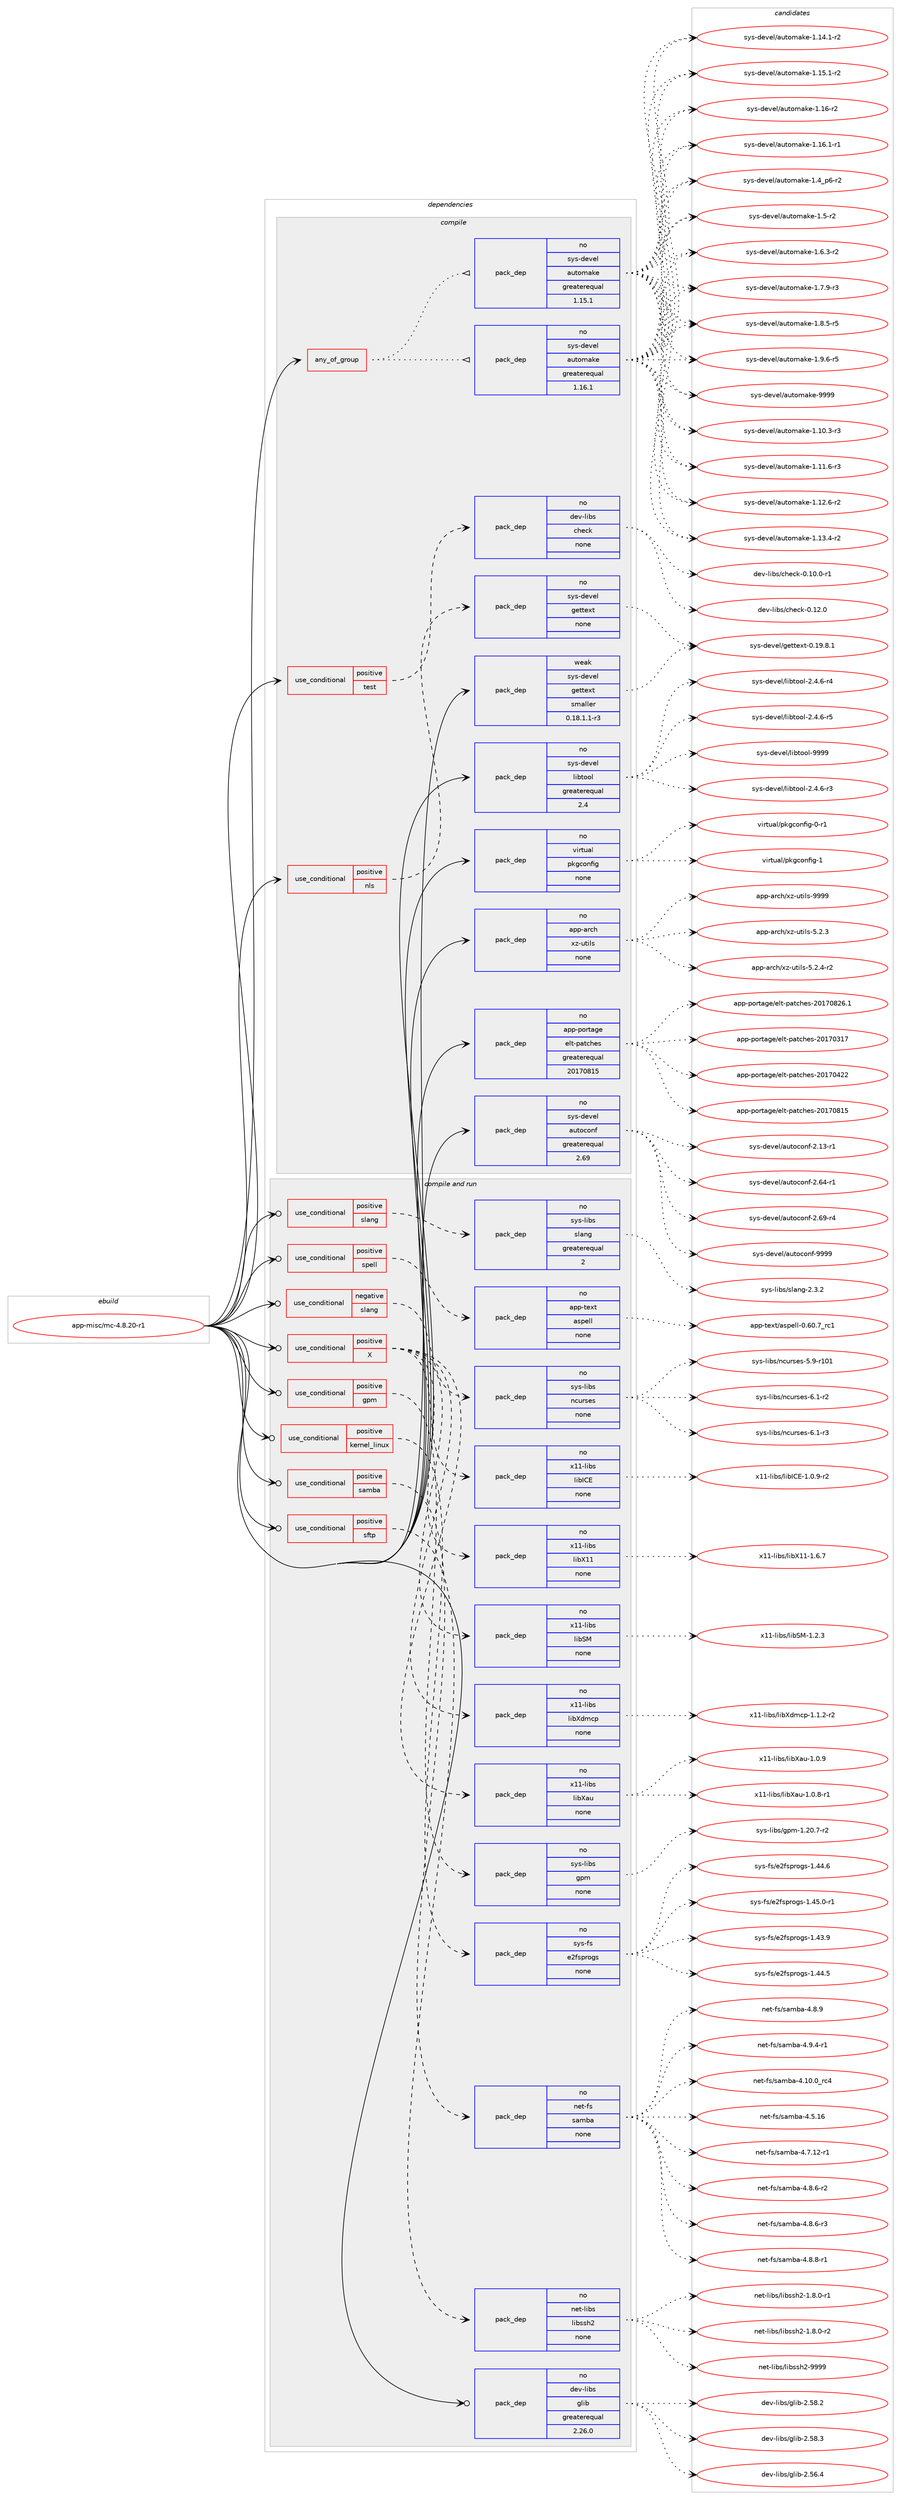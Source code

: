 digraph prolog {

# *************
# Graph options
# *************

newrank=true;
concentrate=true;
compound=true;
graph [rankdir=LR,fontname=Helvetica,fontsize=10,ranksep=1.5];#, ranksep=2.5, nodesep=0.2];
edge  [arrowhead=vee];
node  [fontname=Helvetica,fontsize=10];

# **********
# The ebuild
# **********

subgraph cluster_leftcol {
color=gray;
rank=same;
label=<<i>ebuild</i>>;
id [label="app-misc/mc-4.8.20-r1", color=red, width=4, href="../app-misc/mc-4.8.20-r1.svg"];
}

# ****************
# The dependencies
# ****************

subgraph cluster_midcol {
color=gray;
label=<<i>dependencies</i>>;
subgraph cluster_compile {
fillcolor="#eeeeee";
style=filled;
label=<<i>compile</i>>;
subgraph any19687 {
dependency1300010 [label=<<TABLE BORDER="0" CELLBORDER="1" CELLSPACING="0" CELLPADDING="4"><TR><TD CELLPADDING="10">any_of_group</TD></TR></TABLE>>, shape=none, color=red];subgraph pack926176 {
dependency1300011 [label=<<TABLE BORDER="0" CELLBORDER="1" CELLSPACING="0" CELLPADDING="4" WIDTH="220"><TR><TD ROWSPAN="6" CELLPADDING="30">pack_dep</TD></TR><TR><TD WIDTH="110">no</TD></TR><TR><TD>sys-devel</TD></TR><TR><TD>automake</TD></TR><TR><TD>greaterequal</TD></TR><TR><TD>1.16.1</TD></TR></TABLE>>, shape=none, color=blue];
}
dependency1300010:e -> dependency1300011:w [weight=20,style="dotted",arrowhead="oinv"];
subgraph pack926177 {
dependency1300012 [label=<<TABLE BORDER="0" CELLBORDER="1" CELLSPACING="0" CELLPADDING="4" WIDTH="220"><TR><TD ROWSPAN="6" CELLPADDING="30">pack_dep</TD></TR><TR><TD WIDTH="110">no</TD></TR><TR><TD>sys-devel</TD></TR><TR><TD>automake</TD></TR><TR><TD>greaterequal</TD></TR><TR><TD>1.15.1</TD></TR></TABLE>>, shape=none, color=blue];
}
dependency1300010:e -> dependency1300012:w [weight=20,style="dotted",arrowhead="oinv"];
}
id:e -> dependency1300010:w [weight=20,style="solid",arrowhead="vee"];
subgraph cond353605 {
dependency1300013 [label=<<TABLE BORDER="0" CELLBORDER="1" CELLSPACING="0" CELLPADDING="4"><TR><TD ROWSPAN="3" CELLPADDING="10">use_conditional</TD></TR><TR><TD>positive</TD></TR><TR><TD>nls</TD></TR></TABLE>>, shape=none, color=red];
subgraph pack926178 {
dependency1300014 [label=<<TABLE BORDER="0" CELLBORDER="1" CELLSPACING="0" CELLPADDING="4" WIDTH="220"><TR><TD ROWSPAN="6" CELLPADDING="30">pack_dep</TD></TR><TR><TD WIDTH="110">no</TD></TR><TR><TD>sys-devel</TD></TR><TR><TD>gettext</TD></TR><TR><TD>none</TD></TR><TR><TD></TD></TR></TABLE>>, shape=none, color=blue];
}
dependency1300013:e -> dependency1300014:w [weight=20,style="dashed",arrowhead="vee"];
}
id:e -> dependency1300013:w [weight=20,style="solid",arrowhead="vee"];
subgraph cond353606 {
dependency1300015 [label=<<TABLE BORDER="0" CELLBORDER="1" CELLSPACING="0" CELLPADDING="4"><TR><TD ROWSPAN="3" CELLPADDING="10">use_conditional</TD></TR><TR><TD>positive</TD></TR><TR><TD>test</TD></TR></TABLE>>, shape=none, color=red];
subgraph pack926179 {
dependency1300016 [label=<<TABLE BORDER="0" CELLBORDER="1" CELLSPACING="0" CELLPADDING="4" WIDTH="220"><TR><TD ROWSPAN="6" CELLPADDING="30">pack_dep</TD></TR><TR><TD WIDTH="110">no</TD></TR><TR><TD>dev-libs</TD></TR><TR><TD>check</TD></TR><TR><TD>none</TD></TR><TR><TD></TD></TR></TABLE>>, shape=none, color=blue];
}
dependency1300015:e -> dependency1300016:w [weight=20,style="dashed",arrowhead="vee"];
}
id:e -> dependency1300015:w [weight=20,style="solid",arrowhead="vee"];
subgraph pack926180 {
dependency1300017 [label=<<TABLE BORDER="0" CELLBORDER="1" CELLSPACING="0" CELLPADDING="4" WIDTH="220"><TR><TD ROWSPAN="6" CELLPADDING="30">pack_dep</TD></TR><TR><TD WIDTH="110">no</TD></TR><TR><TD>app-arch</TD></TR><TR><TD>xz-utils</TD></TR><TR><TD>none</TD></TR><TR><TD></TD></TR></TABLE>>, shape=none, color=blue];
}
id:e -> dependency1300017:w [weight=20,style="solid",arrowhead="vee"];
subgraph pack926181 {
dependency1300018 [label=<<TABLE BORDER="0" CELLBORDER="1" CELLSPACING="0" CELLPADDING="4" WIDTH="220"><TR><TD ROWSPAN="6" CELLPADDING="30">pack_dep</TD></TR><TR><TD WIDTH="110">no</TD></TR><TR><TD>app-portage</TD></TR><TR><TD>elt-patches</TD></TR><TR><TD>greaterequal</TD></TR><TR><TD>20170815</TD></TR></TABLE>>, shape=none, color=blue];
}
id:e -> dependency1300018:w [weight=20,style="solid",arrowhead="vee"];
subgraph pack926182 {
dependency1300019 [label=<<TABLE BORDER="0" CELLBORDER="1" CELLSPACING="0" CELLPADDING="4" WIDTH="220"><TR><TD ROWSPAN="6" CELLPADDING="30">pack_dep</TD></TR><TR><TD WIDTH="110">no</TD></TR><TR><TD>sys-devel</TD></TR><TR><TD>autoconf</TD></TR><TR><TD>greaterequal</TD></TR><TR><TD>2.69</TD></TR></TABLE>>, shape=none, color=blue];
}
id:e -> dependency1300019:w [weight=20,style="solid",arrowhead="vee"];
subgraph pack926183 {
dependency1300020 [label=<<TABLE BORDER="0" CELLBORDER="1" CELLSPACING="0" CELLPADDING="4" WIDTH="220"><TR><TD ROWSPAN="6" CELLPADDING="30">pack_dep</TD></TR><TR><TD WIDTH="110">no</TD></TR><TR><TD>sys-devel</TD></TR><TR><TD>libtool</TD></TR><TR><TD>greaterequal</TD></TR><TR><TD>2.4</TD></TR></TABLE>>, shape=none, color=blue];
}
id:e -> dependency1300020:w [weight=20,style="solid",arrowhead="vee"];
subgraph pack926184 {
dependency1300021 [label=<<TABLE BORDER="0" CELLBORDER="1" CELLSPACING="0" CELLPADDING="4" WIDTH="220"><TR><TD ROWSPAN="6" CELLPADDING="30">pack_dep</TD></TR><TR><TD WIDTH="110">no</TD></TR><TR><TD>virtual</TD></TR><TR><TD>pkgconfig</TD></TR><TR><TD>none</TD></TR><TR><TD></TD></TR></TABLE>>, shape=none, color=blue];
}
id:e -> dependency1300021:w [weight=20,style="solid",arrowhead="vee"];
subgraph pack926185 {
dependency1300022 [label=<<TABLE BORDER="0" CELLBORDER="1" CELLSPACING="0" CELLPADDING="4" WIDTH="220"><TR><TD ROWSPAN="6" CELLPADDING="30">pack_dep</TD></TR><TR><TD WIDTH="110">weak</TD></TR><TR><TD>sys-devel</TD></TR><TR><TD>gettext</TD></TR><TR><TD>smaller</TD></TR><TR><TD>0.18.1.1-r3</TD></TR></TABLE>>, shape=none, color=blue];
}
id:e -> dependency1300022:w [weight=20,style="solid",arrowhead="vee"];
}
subgraph cluster_compileandrun {
fillcolor="#eeeeee";
style=filled;
label=<<i>compile and run</i>>;
subgraph cond353607 {
dependency1300023 [label=<<TABLE BORDER="0" CELLBORDER="1" CELLSPACING="0" CELLPADDING="4"><TR><TD ROWSPAN="3" CELLPADDING="10">use_conditional</TD></TR><TR><TD>negative</TD></TR><TR><TD>slang</TD></TR></TABLE>>, shape=none, color=red];
subgraph pack926186 {
dependency1300024 [label=<<TABLE BORDER="0" CELLBORDER="1" CELLSPACING="0" CELLPADDING="4" WIDTH="220"><TR><TD ROWSPAN="6" CELLPADDING="30">pack_dep</TD></TR><TR><TD WIDTH="110">no</TD></TR><TR><TD>sys-libs</TD></TR><TR><TD>ncurses</TD></TR><TR><TD>none</TD></TR><TR><TD></TD></TR></TABLE>>, shape=none, color=blue];
}
dependency1300023:e -> dependency1300024:w [weight=20,style="dashed",arrowhead="vee"];
}
id:e -> dependency1300023:w [weight=20,style="solid",arrowhead="odotvee"];
subgraph cond353608 {
dependency1300025 [label=<<TABLE BORDER="0" CELLBORDER="1" CELLSPACING="0" CELLPADDING="4"><TR><TD ROWSPAN="3" CELLPADDING="10">use_conditional</TD></TR><TR><TD>positive</TD></TR><TR><TD>X</TD></TR></TABLE>>, shape=none, color=red];
subgraph pack926187 {
dependency1300026 [label=<<TABLE BORDER="0" CELLBORDER="1" CELLSPACING="0" CELLPADDING="4" WIDTH="220"><TR><TD ROWSPAN="6" CELLPADDING="30">pack_dep</TD></TR><TR><TD WIDTH="110">no</TD></TR><TR><TD>x11-libs</TD></TR><TR><TD>libX11</TD></TR><TR><TD>none</TD></TR><TR><TD></TD></TR></TABLE>>, shape=none, color=blue];
}
dependency1300025:e -> dependency1300026:w [weight=20,style="dashed",arrowhead="vee"];
subgraph pack926188 {
dependency1300027 [label=<<TABLE BORDER="0" CELLBORDER="1" CELLSPACING="0" CELLPADDING="4" WIDTH="220"><TR><TD ROWSPAN="6" CELLPADDING="30">pack_dep</TD></TR><TR><TD WIDTH="110">no</TD></TR><TR><TD>x11-libs</TD></TR><TR><TD>libICE</TD></TR><TR><TD>none</TD></TR><TR><TD></TD></TR></TABLE>>, shape=none, color=blue];
}
dependency1300025:e -> dependency1300027:w [weight=20,style="dashed",arrowhead="vee"];
subgraph pack926189 {
dependency1300028 [label=<<TABLE BORDER="0" CELLBORDER="1" CELLSPACING="0" CELLPADDING="4" WIDTH="220"><TR><TD ROWSPAN="6" CELLPADDING="30">pack_dep</TD></TR><TR><TD WIDTH="110">no</TD></TR><TR><TD>x11-libs</TD></TR><TR><TD>libXau</TD></TR><TR><TD>none</TD></TR><TR><TD></TD></TR></TABLE>>, shape=none, color=blue];
}
dependency1300025:e -> dependency1300028:w [weight=20,style="dashed",arrowhead="vee"];
subgraph pack926190 {
dependency1300029 [label=<<TABLE BORDER="0" CELLBORDER="1" CELLSPACING="0" CELLPADDING="4" WIDTH="220"><TR><TD ROWSPAN="6" CELLPADDING="30">pack_dep</TD></TR><TR><TD WIDTH="110">no</TD></TR><TR><TD>x11-libs</TD></TR><TR><TD>libXdmcp</TD></TR><TR><TD>none</TD></TR><TR><TD></TD></TR></TABLE>>, shape=none, color=blue];
}
dependency1300025:e -> dependency1300029:w [weight=20,style="dashed",arrowhead="vee"];
subgraph pack926191 {
dependency1300030 [label=<<TABLE BORDER="0" CELLBORDER="1" CELLSPACING="0" CELLPADDING="4" WIDTH="220"><TR><TD ROWSPAN="6" CELLPADDING="30">pack_dep</TD></TR><TR><TD WIDTH="110">no</TD></TR><TR><TD>x11-libs</TD></TR><TR><TD>libSM</TD></TR><TR><TD>none</TD></TR><TR><TD></TD></TR></TABLE>>, shape=none, color=blue];
}
dependency1300025:e -> dependency1300030:w [weight=20,style="dashed",arrowhead="vee"];
}
id:e -> dependency1300025:w [weight=20,style="solid",arrowhead="odotvee"];
subgraph cond353609 {
dependency1300031 [label=<<TABLE BORDER="0" CELLBORDER="1" CELLSPACING="0" CELLPADDING="4"><TR><TD ROWSPAN="3" CELLPADDING="10">use_conditional</TD></TR><TR><TD>positive</TD></TR><TR><TD>gpm</TD></TR></TABLE>>, shape=none, color=red];
subgraph pack926192 {
dependency1300032 [label=<<TABLE BORDER="0" CELLBORDER="1" CELLSPACING="0" CELLPADDING="4" WIDTH="220"><TR><TD ROWSPAN="6" CELLPADDING="30">pack_dep</TD></TR><TR><TD WIDTH="110">no</TD></TR><TR><TD>sys-libs</TD></TR><TR><TD>gpm</TD></TR><TR><TD>none</TD></TR><TR><TD></TD></TR></TABLE>>, shape=none, color=blue];
}
dependency1300031:e -> dependency1300032:w [weight=20,style="dashed",arrowhead="vee"];
}
id:e -> dependency1300031:w [weight=20,style="solid",arrowhead="odotvee"];
subgraph cond353610 {
dependency1300033 [label=<<TABLE BORDER="0" CELLBORDER="1" CELLSPACING="0" CELLPADDING="4"><TR><TD ROWSPAN="3" CELLPADDING="10">use_conditional</TD></TR><TR><TD>positive</TD></TR><TR><TD>kernel_linux</TD></TR></TABLE>>, shape=none, color=red];
subgraph pack926193 {
dependency1300034 [label=<<TABLE BORDER="0" CELLBORDER="1" CELLSPACING="0" CELLPADDING="4" WIDTH="220"><TR><TD ROWSPAN="6" CELLPADDING="30">pack_dep</TD></TR><TR><TD WIDTH="110">no</TD></TR><TR><TD>sys-fs</TD></TR><TR><TD>e2fsprogs</TD></TR><TR><TD>none</TD></TR><TR><TD></TD></TR></TABLE>>, shape=none, color=blue];
}
dependency1300033:e -> dependency1300034:w [weight=20,style="dashed",arrowhead="vee"];
}
id:e -> dependency1300033:w [weight=20,style="solid",arrowhead="odotvee"];
subgraph cond353611 {
dependency1300035 [label=<<TABLE BORDER="0" CELLBORDER="1" CELLSPACING="0" CELLPADDING="4"><TR><TD ROWSPAN="3" CELLPADDING="10">use_conditional</TD></TR><TR><TD>positive</TD></TR><TR><TD>samba</TD></TR></TABLE>>, shape=none, color=red];
subgraph pack926194 {
dependency1300036 [label=<<TABLE BORDER="0" CELLBORDER="1" CELLSPACING="0" CELLPADDING="4" WIDTH="220"><TR><TD ROWSPAN="6" CELLPADDING="30">pack_dep</TD></TR><TR><TD WIDTH="110">no</TD></TR><TR><TD>net-fs</TD></TR><TR><TD>samba</TD></TR><TR><TD>none</TD></TR><TR><TD></TD></TR></TABLE>>, shape=none, color=blue];
}
dependency1300035:e -> dependency1300036:w [weight=20,style="dashed",arrowhead="vee"];
}
id:e -> dependency1300035:w [weight=20,style="solid",arrowhead="odotvee"];
subgraph cond353612 {
dependency1300037 [label=<<TABLE BORDER="0" CELLBORDER="1" CELLSPACING="0" CELLPADDING="4"><TR><TD ROWSPAN="3" CELLPADDING="10">use_conditional</TD></TR><TR><TD>positive</TD></TR><TR><TD>sftp</TD></TR></TABLE>>, shape=none, color=red];
subgraph pack926195 {
dependency1300038 [label=<<TABLE BORDER="0" CELLBORDER="1" CELLSPACING="0" CELLPADDING="4" WIDTH="220"><TR><TD ROWSPAN="6" CELLPADDING="30">pack_dep</TD></TR><TR><TD WIDTH="110">no</TD></TR><TR><TD>net-libs</TD></TR><TR><TD>libssh2</TD></TR><TR><TD>none</TD></TR><TR><TD></TD></TR></TABLE>>, shape=none, color=blue];
}
dependency1300037:e -> dependency1300038:w [weight=20,style="dashed",arrowhead="vee"];
}
id:e -> dependency1300037:w [weight=20,style="solid",arrowhead="odotvee"];
subgraph cond353613 {
dependency1300039 [label=<<TABLE BORDER="0" CELLBORDER="1" CELLSPACING="0" CELLPADDING="4"><TR><TD ROWSPAN="3" CELLPADDING="10">use_conditional</TD></TR><TR><TD>positive</TD></TR><TR><TD>slang</TD></TR></TABLE>>, shape=none, color=red];
subgraph pack926196 {
dependency1300040 [label=<<TABLE BORDER="0" CELLBORDER="1" CELLSPACING="0" CELLPADDING="4" WIDTH="220"><TR><TD ROWSPAN="6" CELLPADDING="30">pack_dep</TD></TR><TR><TD WIDTH="110">no</TD></TR><TR><TD>sys-libs</TD></TR><TR><TD>slang</TD></TR><TR><TD>greaterequal</TD></TR><TR><TD>2</TD></TR></TABLE>>, shape=none, color=blue];
}
dependency1300039:e -> dependency1300040:w [weight=20,style="dashed",arrowhead="vee"];
}
id:e -> dependency1300039:w [weight=20,style="solid",arrowhead="odotvee"];
subgraph cond353614 {
dependency1300041 [label=<<TABLE BORDER="0" CELLBORDER="1" CELLSPACING="0" CELLPADDING="4"><TR><TD ROWSPAN="3" CELLPADDING="10">use_conditional</TD></TR><TR><TD>positive</TD></TR><TR><TD>spell</TD></TR></TABLE>>, shape=none, color=red];
subgraph pack926197 {
dependency1300042 [label=<<TABLE BORDER="0" CELLBORDER="1" CELLSPACING="0" CELLPADDING="4" WIDTH="220"><TR><TD ROWSPAN="6" CELLPADDING="30">pack_dep</TD></TR><TR><TD WIDTH="110">no</TD></TR><TR><TD>app-text</TD></TR><TR><TD>aspell</TD></TR><TR><TD>none</TD></TR><TR><TD></TD></TR></TABLE>>, shape=none, color=blue];
}
dependency1300041:e -> dependency1300042:w [weight=20,style="dashed",arrowhead="vee"];
}
id:e -> dependency1300041:w [weight=20,style="solid",arrowhead="odotvee"];
subgraph pack926198 {
dependency1300043 [label=<<TABLE BORDER="0" CELLBORDER="1" CELLSPACING="0" CELLPADDING="4" WIDTH="220"><TR><TD ROWSPAN="6" CELLPADDING="30">pack_dep</TD></TR><TR><TD WIDTH="110">no</TD></TR><TR><TD>dev-libs</TD></TR><TR><TD>glib</TD></TR><TR><TD>greaterequal</TD></TR><TR><TD>2.26.0</TD></TR></TABLE>>, shape=none, color=blue];
}
id:e -> dependency1300043:w [weight=20,style="solid",arrowhead="odotvee"];
}
subgraph cluster_run {
fillcolor="#eeeeee";
style=filled;
label=<<i>run</i>>;
}
}

# **************
# The candidates
# **************

subgraph cluster_choices {
rank=same;
color=gray;
label=<<i>candidates</i>>;

subgraph choice926176 {
color=black;
nodesep=1;
choice11512111545100101118101108479711711611110997107101454946494846514511451 [label="sys-devel/automake-1.10.3-r3", color=red, width=4,href="../sys-devel/automake-1.10.3-r3.svg"];
choice11512111545100101118101108479711711611110997107101454946494946544511451 [label="sys-devel/automake-1.11.6-r3", color=red, width=4,href="../sys-devel/automake-1.11.6-r3.svg"];
choice11512111545100101118101108479711711611110997107101454946495046544511450 [label="sys-devel/automake-1.12.6-r2", color=red, width=4,href="../sys-devel/automake-1.12.6-r2.svg"];
choice11512111545100101118101108479711711611110997107101454946495146524511450 [label="sys-devel/automake-1.13.4-r2", color=red, width=4,href="../sys-devel/automake-1.13.4-r2.svg"];
choice11512111545100101118101108479711711611110997107101454946495246494511450 [label="sys-devel/automake-1.14.1-r2", color=red, width=4,href="../sys-devel/automake-1.14.1-r2.svg"];
choice11512111545100101118101108479711711611110997107101454946495346494511450 [label="sys-devel/automake-1.15.1-r2", color=red, width=4,href="../sys-devel/automake-1.15.1-r2.svg"];
choice1151211154510010111810110847971171161111099710710145494649544511450 [label="sys-devel/automake-1.16-r2", color=red, width=4,href="../sys-devel/automake-1.16-r2.svg"];
choice11512111545100101118101108479711711611110997107101454946495446494511449 [label="sys-devel/automake-1.16.1-r1", color=red, width=4,href="../sys-devel/automake-1.16.1-r1.svg"];
choice115121115451001011181011084797117116111109971071014549465295112544511450 [label="sys-devel/automake-1.4_p6-r2", color=red, width=4,href="../sys-devel/automake-1.4_p6-r2.svg"];
choice11512111545100101118101108479711711611110997107101454946534511450 [label="sys-devel/automake-1.5-r2", color=red, width=4,href="../sys-devel/automake-1.5-r2.svg"];
choice115121115451001011181011084797117116111109971071014549465446514511450 [label="sys-devel/automake-1.6.3-r2", color=red, width=4,href="../sys-devel/automake-1.6.3-r2.svg"];
choice115121115451001011181011084797117116111109971071014549465546574511451 [label="sys-devel/automake-1.7.9-r3", color=red, width=4,href="../sys-devel/automake-1.7.9-r3.svg"];
choice115121115451001011181011084797117116111109971071014549465646534511453 [label="sys-devel/automake-1.8.5-r5", color=red, width=4,href="../sys-devel/automake-1.8.5-r5.svg"];
choice115121115451001011181011084797117116111109971071014549465746544511453 [label="sys-devel/automake-1.9.6-r5", color=red, width=4,href="../sys-devel/automake-1.9.6-r5.svg"];
choice115121115451001011181011084797117116111109971071014557575757 [label="sys-devel/automake-9999", color=red, width=4,href="../sys-devel/automake-9999.svg"];
dependency1300011:e -> choice11512111545100101118101108479711711611110997107101454946494846514511451:w [style=dotted,weight="100"];
dependency1300011:e -> choice11512111545100101118101108479711711611110997107101454946494946544511451:w [style=dotted,weight="100"];
dependency1300011:e -> choice11512111545100101118101108479711711611110997107101454946495046544511450:w [style=dotted,weight="100"];
dependency1300011:e -> choice11512111545100101118101108479711711611110997107101454946495146524511450:w [style=dotted,weight="100"];
dependency1300011:e -> choice11512111545100101118101108479711711611110997107101454946495246494511450:w [style=dotted,weight="100"];
dependency1300011:e -> choice11512111545100101118101108479711711611110997107101454946495346494511450:w [style=dotted,weight="100"];
dependency1300011:e -> choice1151211154510010111810110847971171161111099710710145494649544511450:w [style=dotted,weight="100"];
dependency1300011:e -> choice11512111545100101118101108479711711611110997107101454946495446494511449:w [style=dotted,weight="100"];
dependency1300011:e -> choice115121115451001011181011084797117116111109971071014549465295112544511450:w [style=dotted,weight="100"];
dependency1300011:e -> choice11512111545100101118101108479711711611110997107101454946534511450:w [style=dotted,weight="100"];
dependency1300011:e -> choice115121115451001011181011084797117116111109971071014549465446514511450:w [style=dotted,weight="100"];
dependency1300011:e -> choice115121115451001011181011084797117116111109971071014549465546574511451:w [style=dotted,weight="100"];
dependency1300011:e -> choice115121115451001011181011084797117116111109971071014549465646534511453:w [style=dotted,weight="100"];
dependency1300011:e -> choice115121115451001011181011084797117116111109971071014549465746544511453:w [style=dotted,weight="100"];
dependency1300011:e -> choice115121115451001011181011084797117116111109971071014557575757:w [style=dotted,weight="100"];
}
subgraph choice926177 {
color=black;
nodesep=1;
choice11512111545100101118101108479711711611110997107101454946494846514511451 [label="sys-devel/automake-1.10.3-r3", color=red, width=4,href="../sys-devel/automake-1.10.3-r3.svg"];
choice11512111545100101118101108479711711611110997107101454946494946544511451 [label="sys-devel/automake-1.11.6-r3", color=red, width=4,href="../sys-devel/automake-1.11.6-r3.svg"];
choice11512111545100101118101108479711711611110997107101454946495046544511450 [label="sys-devel/automake-1.12.6-r2", color=red, width=4,href="../sys-devel/automake-1.12.6-r2.svg"];
choice11512111545100101118101108479711711611110997107101454946495146524511450 [label="sys-devel/automake-1.13.4-r2", color=red, width=4,href="../sys-devel/automake-1.13.4-r2.svg"];
choice11512111545100101118101108479711711611110997107101454946495246494511450 [label="sys-devel/automake-1.14.1-r2", color=red, width=4,href="../sys-devel/automake-1.14.1-r2.svg"];
choice11512111545100101118101108479711711611110997107101454946495346494511450 [label="sys-devel/automake-1.15.1-r2", color=red, width=4,href="../sys-devel/automake-1.15.1-r2.svg"];
choice1151211154510010111810110847971171161111099710710145494649544511450 [label="sys-devel/automake-1.16-r2", color=red, width=4,href="../sys-devel/automake-1.16-r2.svg"];
choice11512111545100101118101108479711711611110997107101454946495446494511449 [label="sys-devel/automake-1.16.1-r1", color=red, width=4,href="../sys-devel/automake-1.16.1-r1.svg"];
choice115121115451001011181011084797117116111109971071014549465295112544511450 [label="sys-devel/automake-1.4_p6-r2", color=red, width=4,href="../sys-devel/automake-1.4_p6-r2.svg"];
choice11512111545100101118101108479711711611110997107101454946534511450 [label="sys-devel/automake-1.5-r2", color=red, width=4,href="../sys-devel/automake-1.5-r2.svg"];
choice115121115451001011181011084797117116111109971071014549465446514511450 [label="sys-devel/automake-1.6.3-r2", color=red, width=4,href="../sys-devel/automake-1.6.3-r2.svg"];
choice115121115451001011181011084797117116111109971071014549465546574511451 [label="sys-devel/automake-1.7.9-r3", color=red, width=4,href="../sys-devel/automake-1.7.9-r3.svg"];
choice115121115451001011181011084797117116111109971071014549465646534511453 [label="sys-devel/automake-1.8.5-r5", color=red, width=4,href="../sys-devel/automake-1.8.5-r5.svg"];
choice115121115451001011181011084797117116111109971071014549465746544511453 [label="sys-devel/automake-1.9.6-r5", color=red, width=4,href="../sys-devel/automake-1.9.6-r5.svg"];
choice115121115451001011181011084797117116111109971071014557575757 [label="sys-devel/automake-9999", color=red, width=4,href="../sys-devel/automake-9999.svg"];
dependency1300012:e -> choice11512111545100101118101108479711711611110997107101454946494846514511451:w [style=dotted,weight="100"];
dependency1300012:e -> choice11512111545100101118101108479711711611110997107101454946494946544511451:w [style=dotted,weight="100"];
dependency1300012:e -> choice11512111545100101118101108479711711611110997107101454946495046544511450:w [style=dotted,weight="100"];
dependency1300012:e -> choice11512111545100101118101108479711711611110997107101454946495146524511450:w [style=dotted,weight="100"];
dependency1300012:e -> choice11512111545100101118101108479711711611110997107101454946495246494511450:w [style=dotted,weight="100"];
dependency1300012:e -> choice11512111545100101118101108479711711611110997107101454946495346494511450:w [style=dotted,weight="100"];
dependency1300012:e -> choice1151211154510010111810110847971171161111099710710145494649544511450:w [style=dotted,weight="100"];
dependency1300012:e -> choice11512111545100101118101108479711711611110997107101454946495446494511449:w [style=dotted,weight="100"];
dependency1300012:e -> choice115121115451001011181011084797117116111109971071014549465295112544511450:w [style=dotted,weight="100"];
dependency1300012:e -> choice11512111545100101118101108479711711611110997107101454946534511450:w [style=dotted,weight="100"];
dependency1300012:e -> choice115121115451001011181011084797117116111109971071014549465446514511450:w [style=dotted,weight="100"];
dependency1300012:e -> choice115121115451001011181011084797117116111109971071014549465546574511451:w [style=dotted,weight="100"];
dependency1300012:e -> choice115121115451001011181011084797117116111109971071014549465646534511453:w [style=dotted,weight="100"];
dependency1300012:e -> choice115121115451001011181011084797117116111109971071014549465746544511453:w [style=dotted,weight="100"];
dependency1300012:e -> choice115121115451001011181011084797117116111109971071014557575757:w [style=dotted,weight="100"];
}
subgraph choice926178 {
color=black;
nodesep=1;
choice1151211154510010111810110847103101116116101120116454846495746564649 [label="sys-devel/gettext-0.19.8.1", color=red, width=4,href="../sys-devel/gettext-0.19.8.1.svg"];
dependency1300014:e -> choice1151211154510010111810110847103101116116101120116454846495746564649:w [style=dotted,weight="100"];
}
subgraph choice926179 {
color=black;
nodesep=1;
choice1001011184510810598115479910410199107454846494846484511449 [label="dev-libs/check-0.10.0-r1", color=red, width=4,href="../dev-libs/check-0.10.0-r1.svg"];
choice100101118451081059811547991041019910745484649504648 [label="dev-libs/check-0.12.0", color=red, width=4,href="../dev-libs/check-0.12.0.svg"];
dependency1300016:e -> choice1001011184510810598115479910410199107454846494846484511449:w [style=dotted,weight="100"];
dependency1300016:e -> choice100101118451081059811547991041019910745484649504648:w [style=dotted,weight="100"];
}
subgraph choice926180 {
color=black;
nodesep=1;
choice971121124597114991044712012245117116105108115455346504651 [label="app-arch/xz-utils-5.2.3", color=red, width=4,href="../app-arch/xz-utils-5.2.3.svg"];
choice9711211245971149910447120122451171161051081154553465046524511450 [label="app-arch/xz-utils-5.2.4-r2", color=red, width=4,href="../app-arch/xz-utils-5.2.4-r2.svg"];
choice9711211245971149910447120122451171161051081154557575757 [label="app-arch/xz-utils-9999", color=red, width=4,href="../app-arch/xz-utils-9999.svg"];
dependency1300017:e -> choice971121124597114991044712012245117116105108115455346504651:w [style=dotted,weight="100"];
dependency1300017:e -> choice9711211245971149910447120122451171161051081154553465046524511450:w [style=dotted,weight="100"];
dependency1300017:e -> choice9711211245971149910447120122451171161051081154557575757:w [style=dotted,weight="100"];
}
subgraph choice926181 {
color=black;
nodesep=1;
choice97112112451121111141169710310147101108116451129711699104101115455048495548514955 [label="app-portage/elt-patches-20170317", color=red, width=4,href="../app-portage/elt-patches-20170317.svg"];
choice97112112451121111141169710310147101108116451129711699104101115455048495548525050 [label="app-portage/elt-patches-20170422", color=red, width=4,href="../app-portage/elt-patches-20170422.svg"];
choice97112112451121111141169710310147101108116451129711699104101115455048495548564953 [label="app-portage/elt-patches-20170815", color=red, width=4,href="../app-portage/elt-patches-20170815.svg"];
choice971121124511211111411697103101471011081164511297116991041011154550484955485650544649 [label="app-portage/elt-patches-20170826.1", color=red, width=4,href="../app-portage/elt-patches-20170826.1.svg"];
dependency1300018:e -> choice97112112451121111141169710310147101108116451129711699104101115455048495548514955:w [style=dotted,weight="100"];
dependency1300018:e -> choice97112112451121111141169710310147101108116451129711699104101115455048495548525050:w [style=dotted,weight="100"];
dependency1300018:e -> choice97112112451121111141169710310147101108116451129711699104101115455048495548564953:w [style=dotted,weight="100"];
dependency1300018:e -> choice971121124511211111411697103101471011081164511297116991041011154550484955485650544649:w [style=dotted,weight="100"];
}
subgraph choice926182 {
color=black;
nodesep=1;
choice1151211154510010111810110847971171161119911111010245504649514511449 [label="sys-devel/autoconf-2.13-r1", color=red, width=4,href="../sys-devel/autoconf-2.13-r1.svg"];
choice1151211154510010111810110847971171161119911111010245504654524511449 [label="sys-devel/autoconf-2.64-r1", color=red, width=4,href="../sys-devel/autoconf-2.64-r1.svg"];
choice1151211154510010111810110847971171161119911111010245504654574511452 [label="sys-devel/autoconf-2.69-r4", color=red, width=4,href="../sys-devel/autoconf-2.69-r4.svg"];
choice115121115451001011181011084797117116111991111101024557575757 [label="sys-devel/autoconf-9999", color=red, width=4,href="../sys-devel/autoconf-9999.svg"];
dependency1300019:e -> choice1151211154510010111810110847971171161119911111010245504649514511449:w [style=dotted,weight="100"];
dependency1300019:e -> choice1151211154510010111810110847971171161119911111010245504654524511449:w [style=dotted,weight="100"];
dependency1300019:e -> choice1151211154510010111810110847971171161119911111010245504654574511452:w [style=dotted,weight="100"];
dependency1300019:e -> choice115121115451001011181011084797117116111991111101024557575757:w [style=dotted,weight="100"];
}
subgraph choice926183 {
color=black;
nodesep=1;
choice1151211154510010111810110847108105981161111111084550465246544511451 [label="sys-devel/libtool-2.4.6-r3", color=red, width=4,href="../sys-devel/libtool-2.4.6-r3.svg"];
choice1151211154510010111810110847108105981161111111084550465246544511452 [label="sys-devel/libtool-2.4.6-r4", color=red, width=4,href="../sys-devel/libtool-2.4.6-r4.svg"];
choice1151211154510010111810110847108105981161111111084550465246544511453 [label="sys-devel/libtool-2.4.6-r5", color=red, width=4,href="../sys-devel/libtool-2.4.6-r5.svg"];
choice1151211154510010111810110847108105981161111111084557575757 [label="sys-devel/libtool-9999", color=red, width=4,href="../sys-devel/libtool-9999.svg"];
dependency1300020:e -> choice1151211154510010111810110847108105981161111111084550465246544511451:w [style=dotted,weight="100"];
dependency1300020:e -> choice1151211154510010111810110847108105981161111111084550465246544511452:w [style=dotted,weight="100"];
dependency1300020:e -> choice1151211154510010111810110847108105981161111111084550465246544511453:w [style=dotted,weight="100"];
dependency1300020:e -> choice1151211154510010111810110847108105981161111111084557575757:w [style=dotted,weight="100"];
}
subgraph choice926184 {
color=black;
nodesep=1;
choice11810511411611797108471121071039911111010210510345484511449 [label="virtual/pkgconfig-0-r1", color=red, width=4,href="../virtual/pkgconfig-0-r1.svg"];
choice1181051141161179710847112107103991111101021051034549 [label="virtual/pkgconfig-1", color=red, width=4,href="../virtual/pkgconfig-1.svg"];
dependency1300021:e -> choice11810511411611797108471121071039911111010210510345484511449:w [style=dotted,weight="100"];
dependency1300021:e -> choice1181051141161179710847112107103991111101021051034549:w [style=dotted,weight="100"];
}
subgraph choice926185 {
color=black;
nodesep=1;
choice1151211154510010111810110847103101116116101120116454846495746564649 [label="sys-devel/gettext-0.19.8.1", color=red, width=4,href="../sys-devel/gettext-0.19.8.1.svg"];
dependency1300022:e -> choice1151211154510010111810110847103101116116101120116454846495746564649:w [style=dotted,weight="100"];
}
subgraph choice926186 {
color=black;
nodesep=1;
choice115121115451081059811547110991171141151011154553465745114494849 [label="sys-libs/ncurses-5.9-r101", color=red, width=4,href="../sys-libs/ncurses-5.9-r101.svg"];
choice11512111545108105981154711099117114115101115455446494511450 [label="sys-libs/ncurses-6.1-r2", color=red, width=4,href="../sys-libs/ncurses-6.1-r2.svg"];
choice11512111545108105981154711099117114115101115455446494511451 [label="sys-libs/ncurses-6.1-r3", color=red, width=4,href="../sys-libs/ncurses-6.1-r3.svg"];
dependency1300024:e -> choice115121115451081059811547110991171141151011154553465745114494849:w [style=dotted,weight="100"];
dependency1300024:e -> choice11512111545108105981154711099117114115101115455446494511450:w [style=dotted,weight="100"];
dependency1300024:e -> choice11512111545108105981154711099117114115101115455446494511451:w [style=dotted,weight="100"];
}
subgraph choice926187 {
color=black;
nodesep=1;
choice120494945108105981154710810598884949454946544655 [label="x11-libs/libX11-1.6.7", color=red, width=4,href="../x11-libs/libX11-1.6.7.svg"];
dependency1300026:e -> choice120494945108105981154710810598884949454946544655:w [style=dotted,weight="100"];
}
subgraph choice926188 {
color=black;
nodesep=1;
choice1204949451081059811547108105987367694549464846574511450 [label="x11-libs/libICE-1.0.9-r2", color=red, width=4,href="../x11-libs/libICE-1.0.9-r2.svg"];
dependency1300027:e -> choice1204949451081059811547108105987367694549464846574511450:w [style=dotted,weight="100"];
}
subgraph choice926189 {
color=black;
nodesep=1;
choice12049494510810598115471081059888971174549464846564511449 [label="x11-libs/libXau-1.0.8-r1", color=red, width=4,href="../x11-libs/libXau-1.0.8-r1.svg"];
choice1204949451081059811547108105988897117454946484657 [label="x11-libs/libXau-1.0.9", color=red, width=4,href="../x11-libs/libXau-1.0.9.svg"];
dependency1300028:e -> choice12049494510810598115471081059888971174549464846564511449:w [style=dotted,weight="100"];
dependency1300028:e -> choice1204949451081059811547108105988897117454946484657:w [style=dotted,weight="100"];
}
subgraph choice926190 {
color=black;
nodesep=1;
choice12049494510810598115471081059888100109991124549464946504511450 [label="x11-libs/libXdmcp-1.1.2-r2", color=red, width=4,href="../x11-libs/libXdmcp-1.1.2-r2.svg"];
dependency1300029:e -> choice12049494510810598115471081059888100109991124549464946504511450:w [style=dotted,weight="100"];
}
subgraph choice926191 {
color=black;
nodesep=1;
choice1204949451081059811547108105988377454946504651 [label="x11-libs/libSM-1.2.3", color=red, width=4,href="../x11-libs/libSM-1.2.3.svg"];
dependency1300030:e -> choice1204949451081059811547108105988377454946504651:w [style=dotted,weight="100"];
}
subgraph choice926192 {
color=black;
nodesep=1;
choice115121115451081059811547103112109454946504846554511450 [label="sys-libs/gpm-1.20.7-r2", color=red, width=4,href="../sys-libs/gpm-1.20.7-r2.svg"];
dependency1300032:e -> choice115121115451081059811547103112109454946504846554511450:w [style=dotted,weight="100"];
}
subgraph choice926193 {
color=black;
nodesep=1;
choice11512111545102115471015010211511211411110311545494652514657 [label="sys-fs/e2fsprogs-1.43.9", color=red, width=4,href="../sys-fs/e2fsprogs-1.43.9.svg"];
choice11512111545102115471015010211511211411110311545494652524653 [label="sys-fs/e2fsprogs-1.44.5", color=red, width=4,href="../sys-fs/e2fsprogs-1.44.5.svg"];
choice11512111545102115471015010211511211411110311545494652524654 [label="sys-fs/e2fsprogs-1.44.6", color=red, width=4,href="../sys-fs/e2fsprogs-1.44.6.svg"];
choice115121115451021154710150102115112114111103115454946525346484511449 [label="sys-fs/e2fsprogs-1.45.0-r1", color=red, width=4,href="../sys-fs/e2fsprogs-1.45.0-r1.svg"];
dependency1300034:e -> choice11512111545102115471015010211511211411110311545494652514657:w [style=dotted,weight="100"];
dependency1300034:e -> choice11512111545102115471015010211511211411110311545494652524653:w [style=dotted,weight="100"];
dependency1300034:e -> choice11512111545102115471015010211511211411110311545494652524654:w [style=dotted,weight="100"];
dependency1300034:e -> choice115121115451021154710150102115112114111103115454946525346484511449:w [style=dotted,weight="100"];
}
subgraph choice926194 {
color=black;
nodesep=1;
choice110101116451021154711597109989745524649484648951149952 [label="net-fs/samba-4.10.0_rc4", color=red, width=4,href="../net-fs/samba-4.10.0_rc4.svg"];
choice110101116451021154711597109989745524653464954 [label="net-fs/samba-4.5.16", color=red, width=4,href="../net-fs/samba-4.5.16.svg"];
choice1101011164510211547115971099897455246554649504511449 [label="net-fs/samba-4.7.12-r1", color=red, width=4,href="../net-fs/samba-4.7.12-r1.svg"];
choice11010111645102115471159710998974552465646544511450 [label="net-fs/samba-4.8.6-r2", color=red, width=4,href="../net-fs/samba-4.8.6-r2.svg"];
choice11010111645102115471159710998974552465646544511451 [label="net-fs/samba-4.8.6-r3", color=red, width=4,href="../net-fs/samba-4.8.6-r3.svg"];
choice11010111645102115471159710998974552465646564511449 [label="net-fs/samba-4.8.8-r1", color=red, width=4,href="../net-fs/samba-4.8.8-r1.svg"];
choice1101011164510211547115971099897455246564657 [label="net-fs/samba-4.8.9", color=red, width=4,href="../net-fs/samba-4.8.9.svg"];
choice11010111645102115471159710998974552465746524511449 [label="net-fs/samba-4.9.4-r1", color=red, width=4,href="../net-fs/samba-4.9.4-r1.svg"];
dependency1300036:e -> choice110101116451021154711597109989745524649484648951149952:w [style=dotted,weight="100"];
dependency1300036:e -> choice110101116451021154711597109989745524653464954:w [style=dotted,weight="100"];
dependency1300036:e -> choice1101011164510211547115971099897455246554649504511449:w [style=dotted,weight="100"];
dependency1300036:e -> choice11010111645102115471159710998974552465646544511450:w [style=dotted,weight="100"];
dependency1300036:e -> choice11010111645102115471159710998974552465646544511451:w [style=dotted,weight="100"];
dependency1300036:e -> choice11010111645102115471159710998974552465646564511449:w [style=dotted,weight="100"];
dependency1300036:e -> choice1101011164510211547115971099897455246564657:w [style=dotted,weight="100"];
dependency1300036:e -> choice11010111645102115471159710998974552465746524511449:w [style=dotted,weight="100"];
}
subgraph choice926195 {
color=black;
nodesep=1;
choice11010111645108105981154710810598115115104504549465646484511449 [label="net-libs/libssh2-1.8.0-r1", color=red, width=4,href="../net-libs/libssh2-1.8.0-r1.svg"];
choice11010111645108105981154710810598115115104504549465646484511450 [label="net-libs/libssh2-1.8.0-r2", color=red, width=4,href="../net-libs/libssh2-1.8.0-r2.svg"];
choice11010111645108105981154710810598115115104504557575757 [label="net-libs/libssh2-9999", color=red, width=4,href="../net-libs/libssh2-9999.svg"];
dependency1300038:e -> choice11010111645108105981154710810598115115104504549465646484511449:w [style=dotted,weight="100"];
dependency1300038:e -> choice11010111645108105981154710810598115115104504549465646484511450:w [style=dotted,weight="100"];
dependency1300038:e -> choice11010111645108105981154710810598115115104504557575757:w [style=dotted,weight="100"];
}
subgraph choice926196 {
color=black;
nodesep=1;
choice11512111545108105981154711510897110103455046514650 [label="sys-libs/slang-2.3.2", color=red, width=4,href="../sys-libs/slang-2.3.2.svg"];
dependency1300040:e -> choice11512111545108105981154711510897110103455046514650:w [style=dotted,weight="100"];
}
subgraph choice926197 {
color=black;
nodesep=1;
choice9711211245116101120116479711511210110810845484654484655951149949 [label="app-text/aspell-0.60.7_rc1", color=red, width=4,href="../app-text/aspell-0.60.7_rc1.svg"];
dependency1300042:e -> choice9711211245116101120116479711511210110810845484654484655951149949:w [style=dotted,weight="100"];
}
subgraph choice926198 {
color=black;
nodesep=1;
choice1001011184510810598115471031081059845504653544652 [label="dev-libs/glib-2.56.4", color=red, width=4,href="../dev-libs/glib-2.56.4.svg"];
choice1001011184510810598115471031081059845504653564650 [label="dev-libs/glib-2.58.2", color=red, width=4,href="../dev-libs/glib-2.58.2.svg"];
choice1001011184510810598115471031081059845504653564651 [label="dev-libs/glib-2.58.3", color=red, width=4,href="../dev-libs/glib-2.58.3.svg"];
dependency1300043:e -> choice1001011184510810598115471031081059845504653544652:w [style=dotted,weight="100"];
dependency1300043:e -> choice1001011184510810598115471031081059845504653564650:w [style=dotted,weight="100"];
dependency1300043:e -> choice1001011184510810598115471031081059845504653564651:w [style=dotted,weight="100"];
}
}

}
